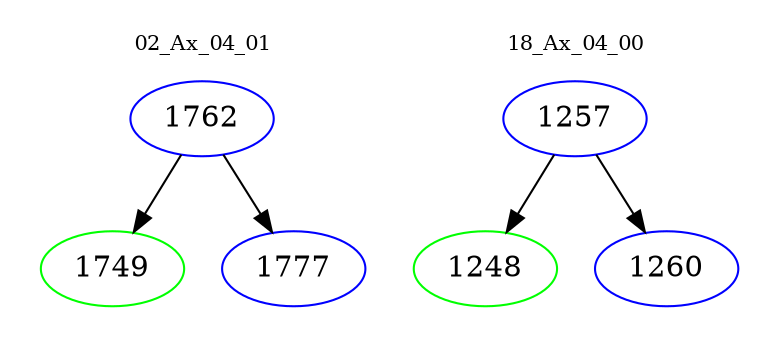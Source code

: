 digraph{
subgraph cluster_0 {
color = white
label = "02_Ax_04_01";
fontsize=10;
T0_1762 [label="1762", color="blue"]
T0_1762 -> T0_1749 [color="black"]
T0_1749 [label="1749", color="green"]
T0_1762 -> T0_1777 [color="black"]
T0_1777 [label="1777", color="blue"]
}
subgraph cluster_1 {
color = white
label = "18_Ax_04_00";
fontsize=10;
T1_1257 [label="1257", color="blue"]
T1_1257 -> T1_1248 [color="black"]
T1_1248 [label="1248", color="green"]
T1_1257 -> T1_1260 [color="black"]
T1_1260 [label="1260", color="blue"]
}
}
